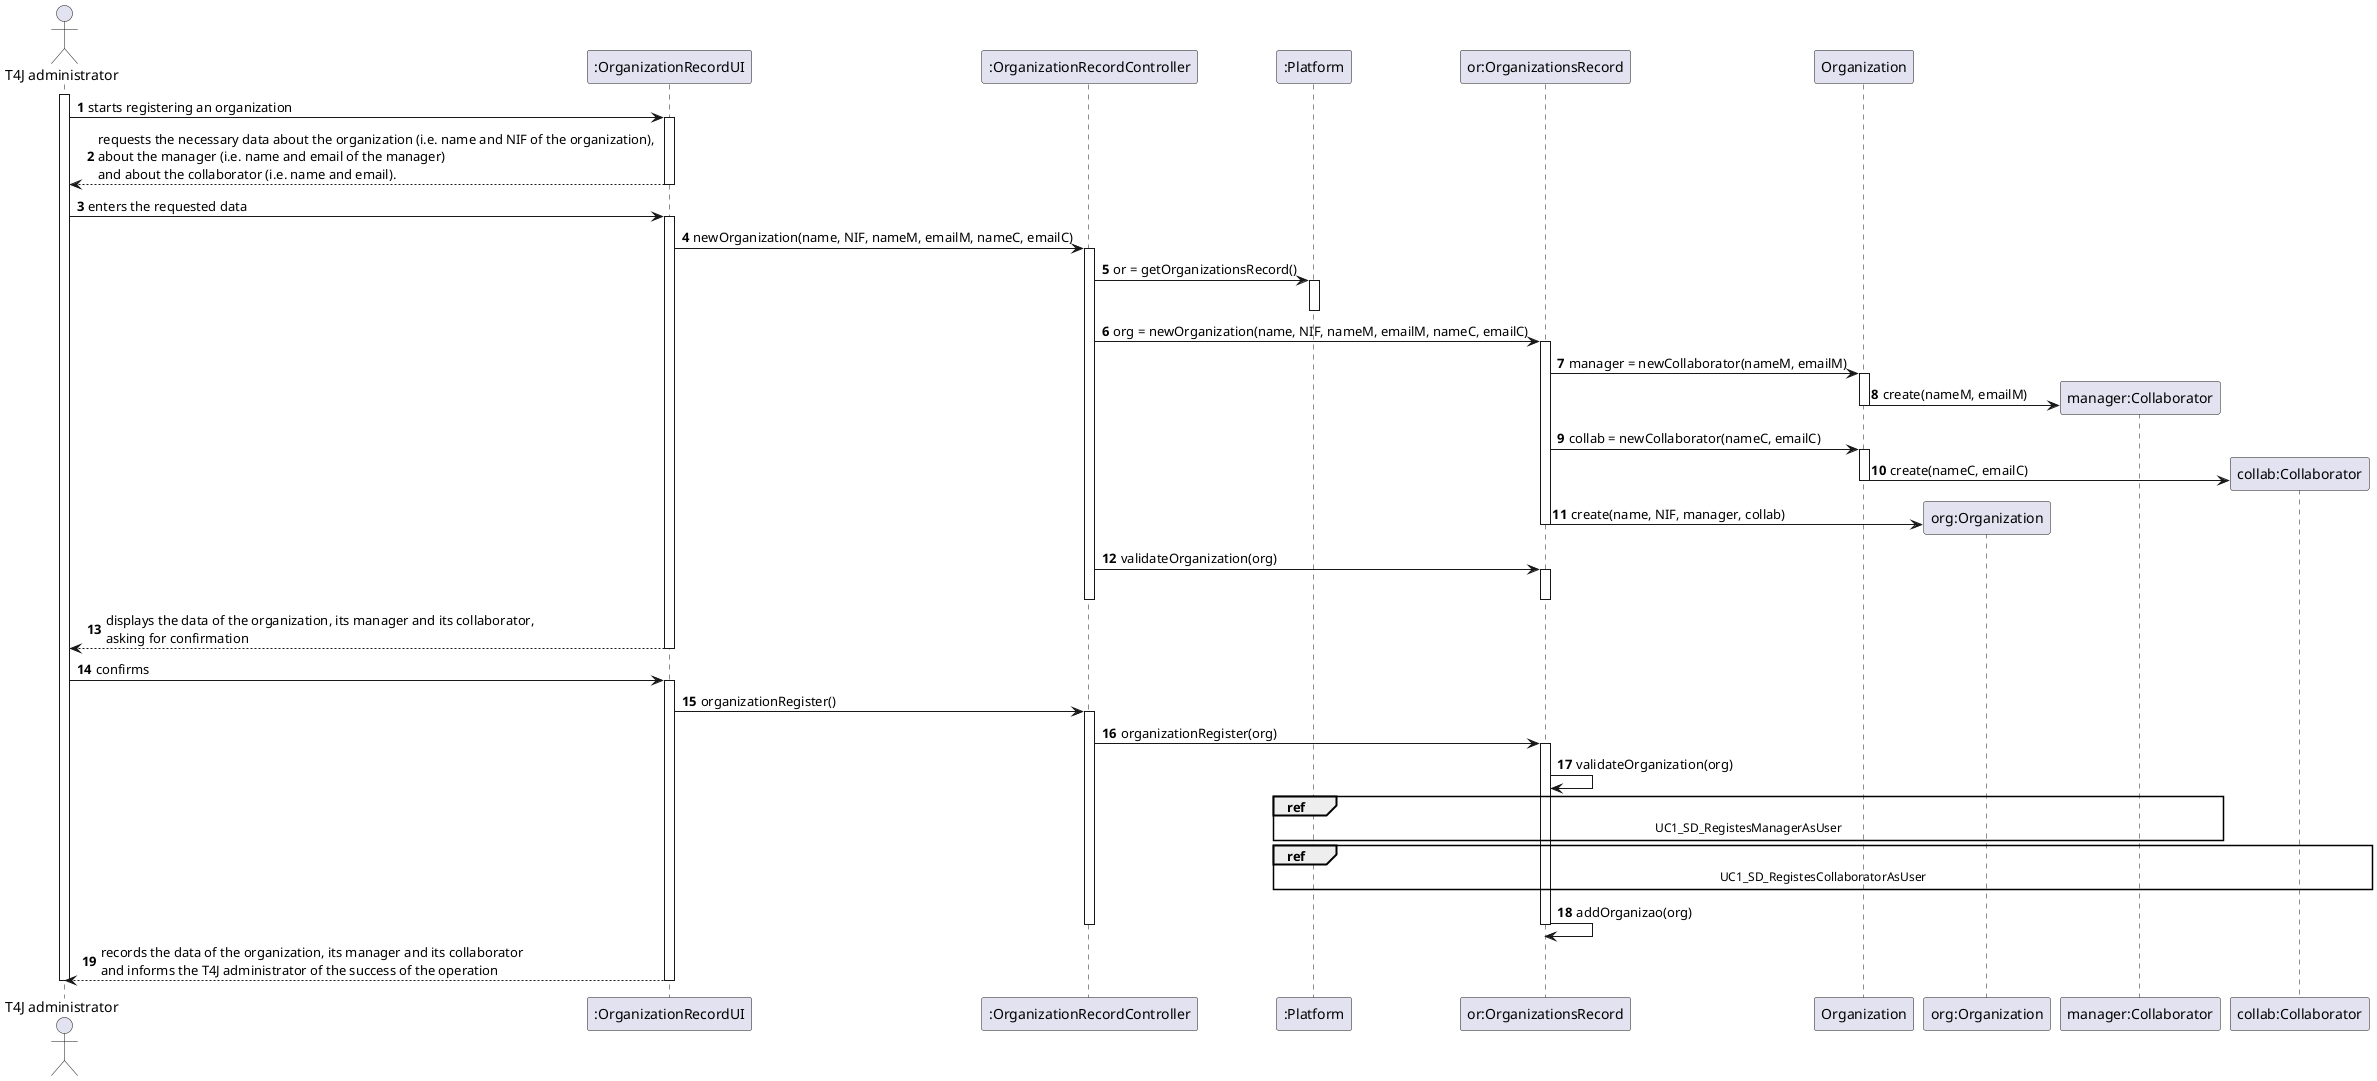 @startuml
autonumber

actor "T4J administrator" as ADM
participant ":OrganizationRecordUI" as UI
participant ":OrganizationRecordController" as CTRL
participant ":Platform" as PLAT
participant "or:OrganizationsRecord" as ORGS
participant "Organization" as _ORG
participant "org:Organization" as ORG
participant "manager:Collaborator" as MANAGER
participant "collab:Collaborator" as COLLAB

activate ADM
ADM -> UI : starts registering an organization
activate UI
UI --> ADM : requests the necessary data about the organization (i.e. name and NIF of the organization), \nabout the manager (i.e. name and email of the manager) \nand about the collaborator (i.e. name and email).
deactivate UI

ADM -> UI : enters the requested data
activate UI

UI -> CTRL : newOrganization(name, NIF, nameM, emailM, nameC, emailC)
activate CTRL

CTRL -> PLAT: or = getOrganizationsRecord()
activate PLAT
deactivate PLAT

CTRL -> ORGS: org = newOrganization(name, NIF, nameM, emailM, nameC, emailC)
activate ORGS

ORGS -> _ORG: manager = newCollaborator(nameM, emailM)
activate _ORG
_ORG -> MANAGER** : create(nameM, emailM)
deactivate _ORG

ORGS -> _ORG: collab = newCollaborator(nameC, emailC)
activate _ORG
_ORG -> COLLAB** : create(nameC, emailC)
deactivate _ORG

ORGS -> ORG ** : create(name, NIF, manager, collab)
deactivate ORGS

CTRL -> ORGS : validateOrganization(org)
activate ORGS
deactivate ORGS

deactivate CTRL
UI --> ADM : displays the data of the organization, its manager and its collaborator, \nasking for confirmation
deactivate UI

ADM -> UI : confirms
activate UI

UI -> CTRL: organizationRegister()
activate CTRL
CTRL -> ORGS: organizationRegister(org)
activate ORGS

ORGS -> ORGS: validateOrganization(org)

ref over ORGS, MANAGER, PLAT
  UC1_SD_RegistesManagerAsUser
end ref

ref over ORGS, COLLAB, PLAT
  UC1_SD_RegistesCollaboratorAsUser
end ref

ORGS -> ORGS: addOrganizao(org)
deactivate ORGS

deactivate CTRL
UI --> ADM :  records the data of the organization, its manager and its collaborator \nand informs the T4J administrator of the success of the operation
deactivate UI

deactivate ADM
@enduml